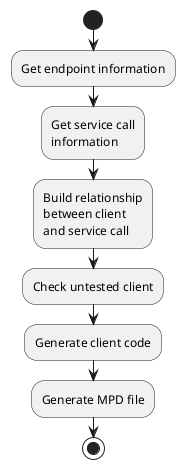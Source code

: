 @startuml
start
:Get endpoint information;
:Get service call
information;
:Build relationship
between client
and service call;
:Check untested client;
:Generate client code;
:Generate MPD file;
stop
@enduml